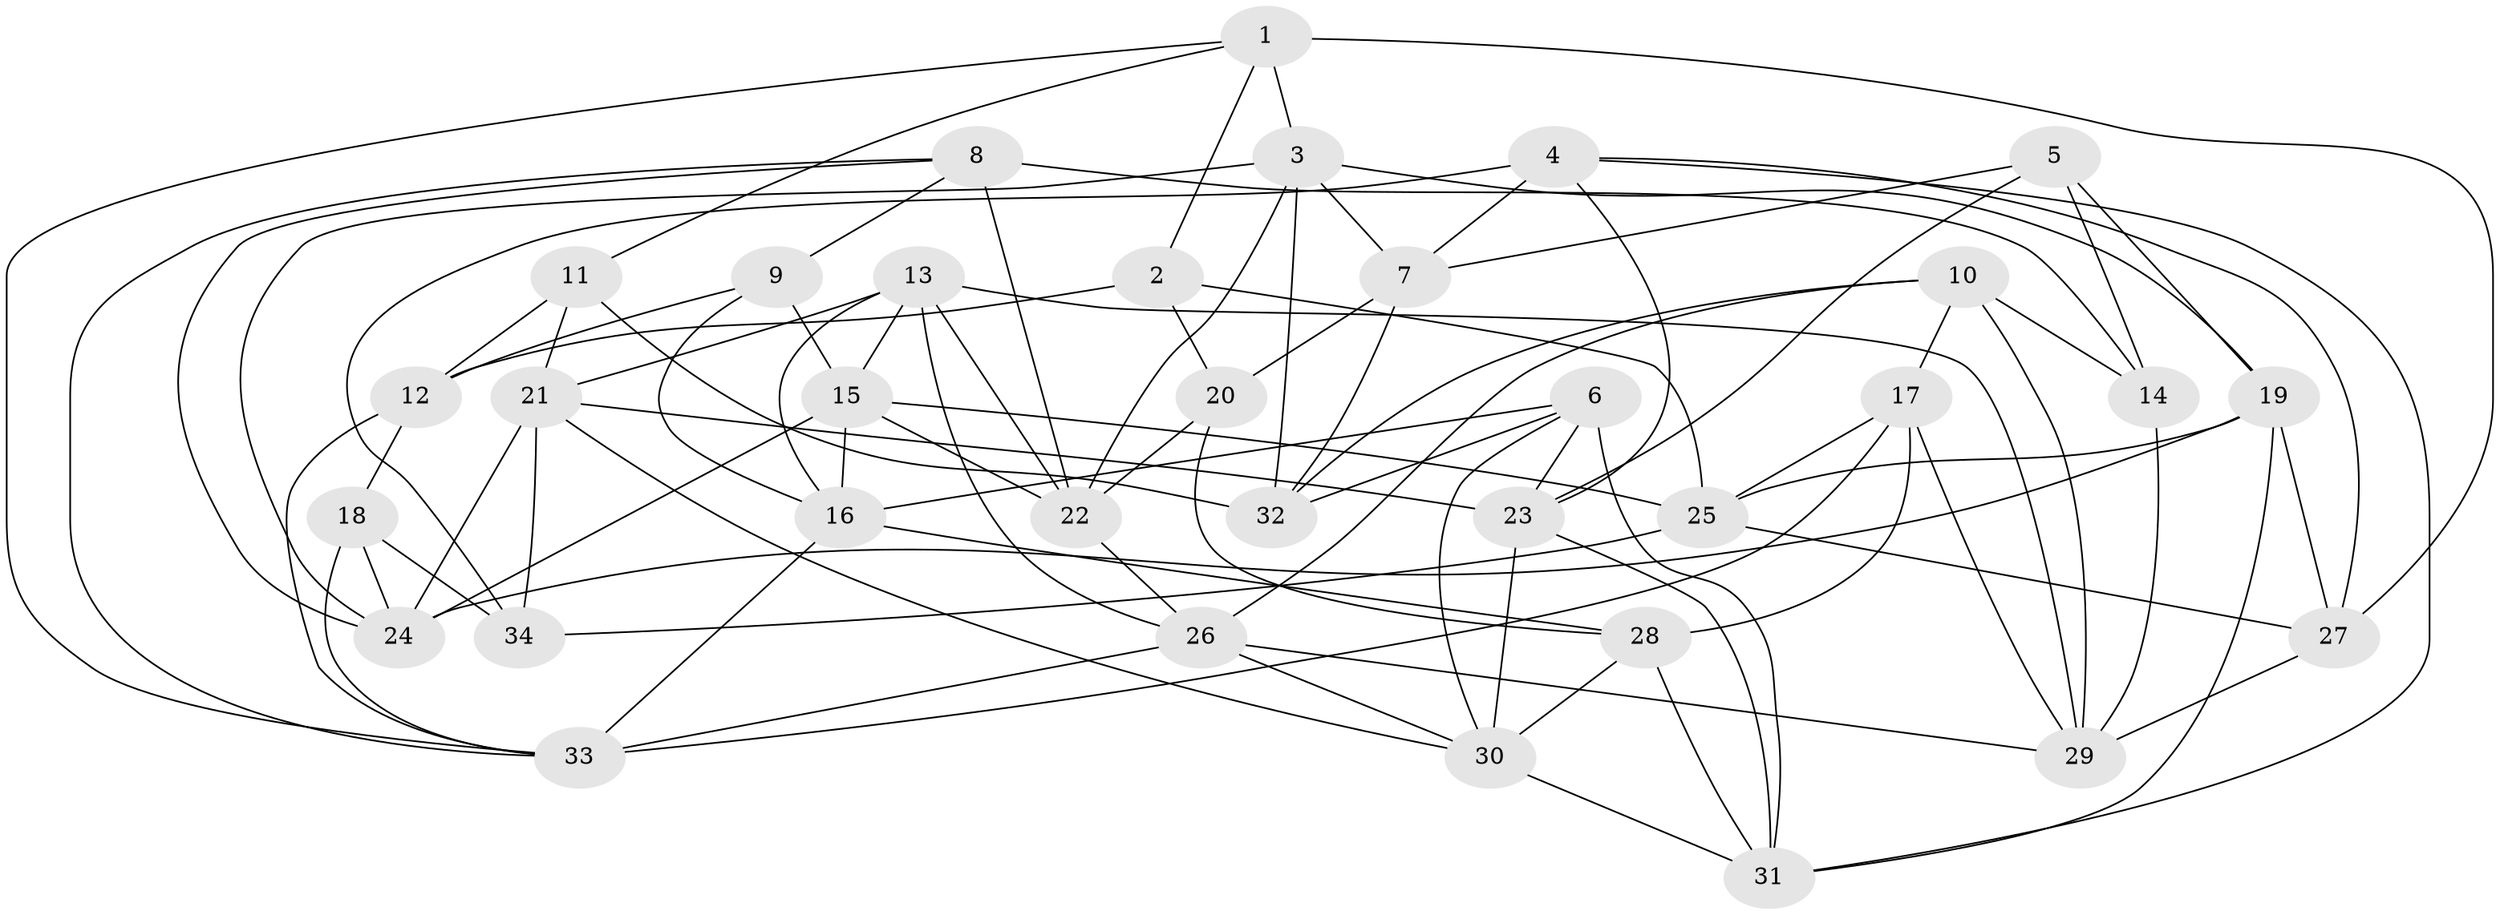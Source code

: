 // original degree distribution, {4: 1.0}
// Generated by graph-tools (version 1.1) at 2025/02/03/09/25 03:02:58]
// undirected, 34 vertices, 89 edges
graph export_dot {
graph [start="1"]
  node [color=gray90,style=filled];
  1;
  2;
  3;
  4;
  5;
  6;
  7;
  8;
  9;
  10;
  11;
  12;
  13;
  14;
  15;
  16;
  17;
  18;
  19;
  20;
  21;
  22;
  23;
  24;
  25;
  26;
  27;
  28;
  29;
  30;
  31;
  32;
  33;
  34;
  1 -- 2 [weight=1.0];
  1 -- 3 [weight=1.0];
  1 -- 11 [weight=1.0];
  1 -- 27 [weight=2.0];
  1 -- 33 [weight=1.0];
  2 -- 12 [weight=1.0];
  2 -- 20 [weight=1.0];
  2 -- 25 [weight=1.0];
  3 -- 7 [weight=1.0];
  3 -- 19 [weight=1.0];
  3 -- 22 [weight=1.0];
  3 -- 24 [weight=1.0];
  3 -- 32 [weight=1.0];
  4 -- 7 [weight=1.0];
  4 -- 23 [weight=1.0];
  4 -- 27 [weight=1.0];
  4 -- 31 [weight=1.0];
  4 -- 34 [weight=2.0];
  5 -- 7 [weight=1.0];
  5 -- 14 [weight=1.0];
  5 -- 19 [weight=1.0];
  5 -- 23 [weight=1.0];
  6 -- 16 [weight=1.0];
  6 -- 23 [weight=1.0];
  6 -- 30 [weight=1.0];
  6 -- 31 [weight=1.0];
  6 -- 32 [weight=2.0];
  7 -- 20 [weight=2.0];
  7 -- 32 [weight=1.0];
  8 -- 9 [weight=1.0];
  8 -- 14 [weight=2.0];
  8 -- 22 [weight=1.0];
  8 -- 24 [weight=1.0];
  8 -- 33 [weight=1.0];
  9 -- 12 [weight=1.0];
  9 -- 15 [weight=1.0];
  9 -- 16 [weight=1.0];
  10 -- 14 [weight=2.0];
  10 -- 17 [weight=1.0];
  10 -- 26 [weight=1.0];
  10 -- 29 [weight=1.0];
  10 -- 32 [weight=1.0];
  11 -- 12 [weight=1.0];
  11 -- 21 [weight=1.0];
  11 -- 32 [weight=1.0];
  12 -- 18 [weight=2.0];
  12 -- 33 [weight=1.0];
  13 -- 15 [weight=1.0];
  13 -- 16 [weight=1.0];
  13 -- 21 [weight=1.0];
  13 -- 22 [weight=1.0];
  13 -- 26 [weight=1.0];
  13 -- 29 [weight=1.0];
  14 -- 29 [weight=1.0];
  15 -- 16 [weight=1.0];
  15 -- 22 [weight=1.0];
  15 -- 24 [weight=1.0];
  15 -- 25 [weight=1.0];
  16 -- 28 [weight=1.0];
  16 -- 33 [weight=1.0];
  17 -- 25 [weight=1.0];
  17 -- 28 [weight=1.0];
  17 -- 29 [weight=1.0];
  17 -- 33 [weight=2.0];
  18 -- 24 [weight=1.0];
  18 -- 33 [weight=1.0];
  18 -- 34 [weight=2.0];
  19 -- 24 [weight=1.0];
  19 -- 25 [weight=1.0];
  19 -- 27 [weight=1.0];
  19 -- 31 [weight=1.0];
  20 -- 22 [weight=1.0];
  20 -- 28 [weight=2.0];
  21 -- 23 [weight=1.0];
  21 -- 24 [weight=1.0];
  21 -- 30 [weight=1.0];
  21 -- 34 [weight=1.0];
  22 -- 26 [weight=1.0];
  23 -- 30 [weight=1.0];
  23 -- 31 [weight=1.0];
  25 -- 27 [weight=1.0];
  25 -- 34 [weight=1.0];
  26 -- 29 [weight=1.0];
  26 -- 30 [weight=1.0];
  26 -- 33 [weight=1.0];
  27 -- 29 [weight=1.0];
  28 -- 30 [weight=1.0];
  28 -- 31 [weight=1.0];
  30 -- 31 [weight=1.0];
}
